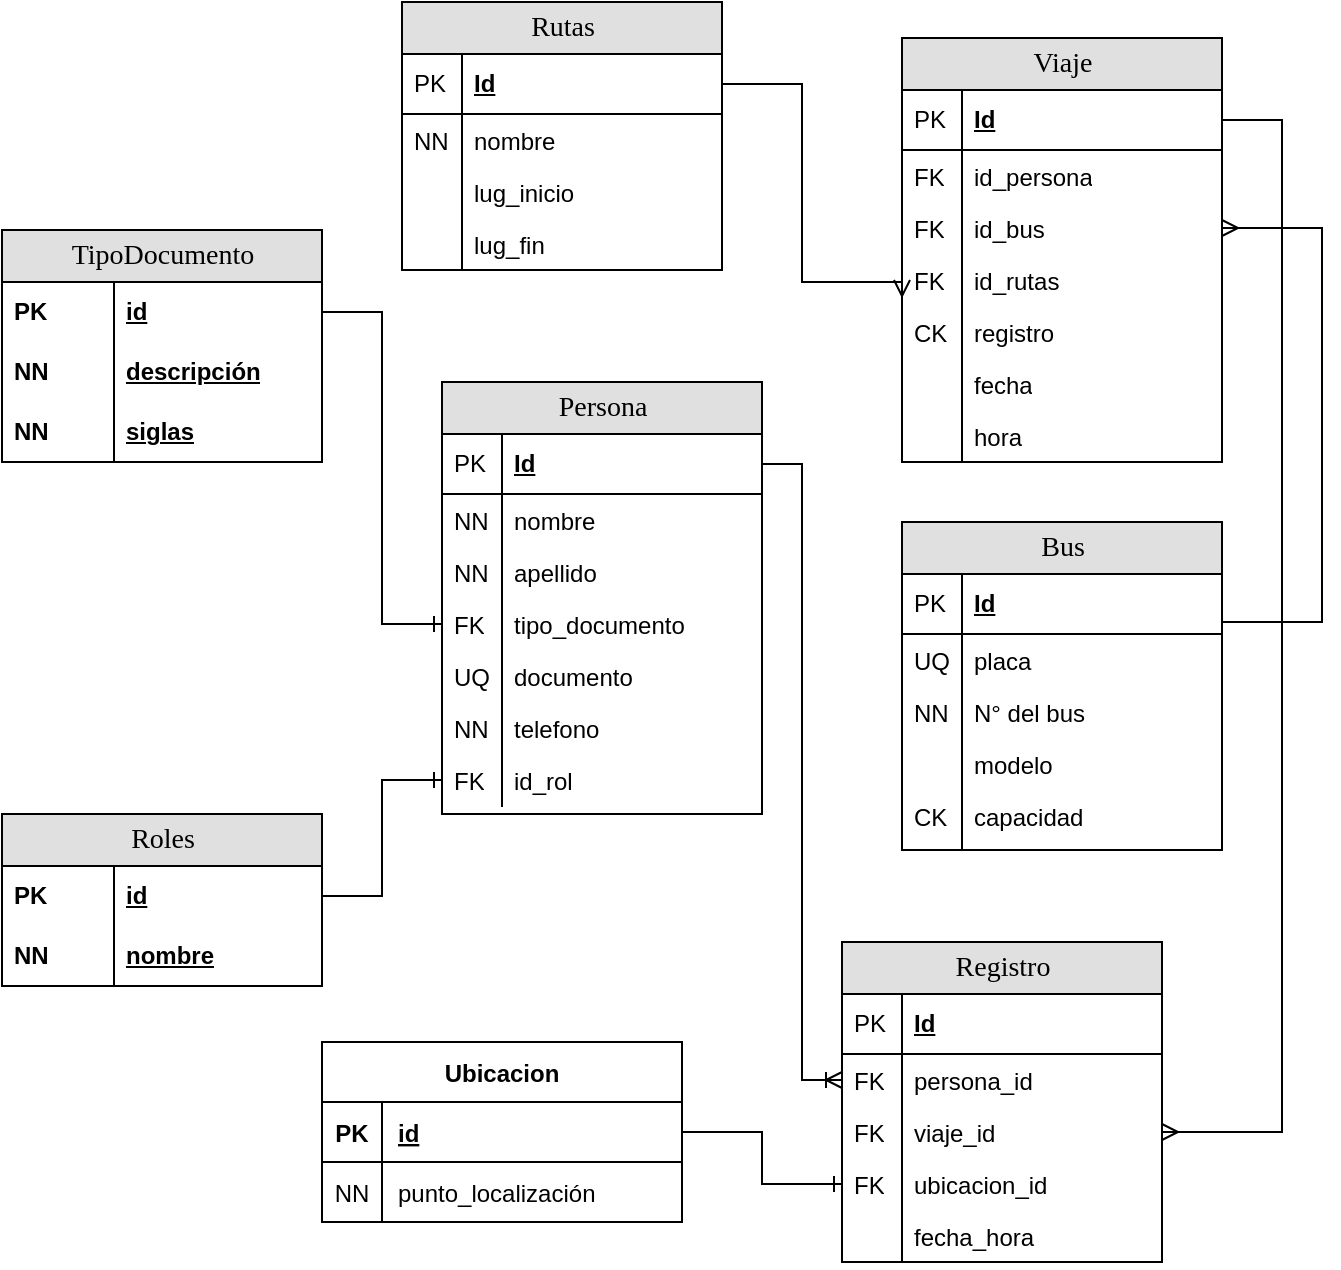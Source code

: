 <mxfile version="20.5.3" type="github">
  <diagram name="Page-1" id="e56a1550-8fbb-45ad-956c-1786394a9013">
    <mxGraphModel dx="1422" dy="1555" grid="1" gridSize="10" guides="1" tooltips="1" connect="1" arrows="1" fold="1" page="1" pageScale="1" pageWidth="1100" pageHeight="850" background="none" math="0" shadow="0">
      <root>
        <mxCell id="0" />
        <mxCell id="1" parent="0" />
        <mxCell id="2e49270ec7c68f3f-1" value="Roles" style="swimlane;html=1;fontStyle=0;childLayout=stackLayout;horizontal=1;startSize=26;fillColor=#e0e0e0;horizontalStack=0;resizeParent=1;resizeLast=0;collapsible=1;marginBottom=0;swimlaneFillColor=#ffffff;align=center;rounded=0;shadow=0;comic=0;labelBackgroundColor=none;strokeWidth=1;fontFamily=Verdana;fontSize=14" parent="1" vertex="1">
          <mxGeometry y="206" width="160" height="86" as="geometry" />
        </mxCell>
        <mxCell id="2e49270ec7c68f3f-2" value="id" style="shape=partialRectangle;top=0;left=0;right=0;bottom=0;html=1;align=left;verticalAlign=middle;fillColor=none;spacingLeft=60;spacingRight=4;whiteSpace=wrap;overflow=hidden;rotatable=0;points=[[0,0.5],[1,0.5]];portConstraint=eastwest;dropTarget=0;fontStyle=5;" parent="2e49270ec7c68f3f-1" vertex="1">
          <mxGeometry y="26" width="160" height="30" as="geometry" />
        </mxCell>
        <mxCell id="2e49270ec7c68f3f-3" value="PK" style="shape=partialRectangle;fontStyle=1;top=0;left=0;bottom=0;html=1;fillColor=none;align=left;verticalAlign=middle;spacingLeft=4;spacingRight=4;whiteSpace=wrap;overflow=hidden;rotatable=0;points=[];portConstraint=eastwest;part=1;" parent="2e49270ec7c68f3f-2" vertex="1" connectable="0">
          <mxGeometry width="56" height="30" as="geometry" />
        </mxCell>
        <mxCell id="2e49270ec7c68f3f-4" value="nombre" style="shape=partialRectangle;top=0;left=0;right=0;bottom=1;html=1;align=left;verticalAlign=middle;fillColor=none;spacingLeft=60;spacingRight=4;whiteSpace=wrap;overflow=hidden;rotatable=0;points=[[0,0.5],[1,0.5]];portConstraint=eastwest;dropTarget=0;fontStyle=5;" parent="2e49270ec7c68f3f-1" vertex="1">
          <mxGeometry y="56" width="160" height="30" as="geometry" />
        </mxCell>
        <mxCell id="2e49270ec7c68f3f-5" value="NN" style="shape=partialRectangle;fontStyle=1;top=0;left=0;bottom=0;html=1;fillColor=none;align=left;verticalAlign=middle;spacingLeft=4;spacingRight=4;whiteSpace=wrap;overflow=hidden;rotatable=0;points=[];portConstraint=eastwest;part=1;" parent="2e49270ec7c68f3f-4" vertex="1" connectable="0">
          <mxGeometry width="56" height="30" as="geometry" />
        </mxCell>
        <mxCell id="2e49270ec7c68f3f-8" value="Viaje" style="swimlane;html=1;fontStyle=0;childLayout=stackLayout;horizontal=1;startSize=26;fillColor=#e0e0e0;horizontalStack=0;resizeParent=1;resizeLast=0;collapsible=1;marginBottom=0;swimlaneFillColor=#ffffff;align=center;rounded=0;shadow=0;comic=0;labelBackgroundColor=none;strokeWidth=1;fontFamily=Verdana;fontSize=14;swimlaneLine=1;" parent="1" vertex="1">
          <mxGeometry x="450" y="-182" width="160" height="212" as="geometry" />
        </mxCell>
        <mxCell id="2e49270ec7c68f3f-9" value="Id" style="shape=partialRectangle;top=0;left=0;right=0;bottom=1;html=1;align=left;verticalAlign=middle;fillColor=none;spacingLeft=34;spacingRight=4;whiteSpace=wrap;overflow=hidden;rotatable=0;points=[[0,0.5],[1,0.5]];portConstraint=eastwest;dropTarget=0;fontStyle=5;" parent="2e49270ec7c68f3f-8" vertex="1">
          <mxGeometry y="26" width="160" height="30" as="geometry" />
        </mxCell>
        <mxCell id="2e49270ec7c68f3f-10" value="PK" style="shape=partialRectangle;top=0;left=0;bottom=0;html=1;fillColor=none;align=left;verticalAlign=middle;spacingLeft=4;spacingRight=4;whiteSpace=wrap;overflow=hidden;rotatable=0;points=[];portConstraint=eastwest;part=1;" parent="2e49270ec7c68f3f-9" vertex="1" connectable="0">
          <mxGeometry width="30" height="30" as="geometry" />
        </mxCell>
        <mxCell id="2e49270ec7c68f3f-11" value="id_persona" style="shape=partialRectangle;top=0;left=0;right=0;bottom=0;html=1;align=left;verticalAlign=top;fillColor=none;spacingLeft=34;spacingRight=4;whiteSpace=wrap;overflow=hidden;rotatable=0;points=[[0,0.5],[1,0.5]];portConstraint=eastwest;dropTarget=0;" parent="2e49270ec7c68f3f-8" vertex="1">
          <mxGeometry y="56" width="160" height="26" as="geometry" />
        </mxCell>
        <mxCell id="2e49270ec7c68f3f-12" value="FK" style="shape=partialRectangle;top=0;left=0;bottom=0;html=1;fillColor=none;align=left;verticalAlign=top;spacingLeft=4;spacingRight=4;whiteSpace=wrap;overflow=hidden;rotatable=0;points=[];portConstraint=eastwest;part=1;" parent="2e49270ec7c68f3f-11" vertex="1" connectable="0">
          <mxGeometry width="30" height="26" as="geometry" />
        </mxCell>
        <mxCell id="2e49270ec7c68f3f-13" value="id_bus" style="shape=partialRectangle;top=0;left=0;right=0;bottom=0;html=1;align=left;verticalAlign=top;fillColor=none;spacingLeft=34;spacingRight=4;whiteSpace=wrap;overflow=hidden;rotatable=0;points=[[0,0.5],[1,0.5]];portConstraint=eastwest;dropTarget=0;" parent="2e49270ec7c68f3f-8" vertex="1">
          <mxGeometry y="82" width="160" height="26" as="geometry" />
        </mxCell>
        <mxCell id="2e49270ec7c68f3f-14" value="FK" style="shape=partialRectangle;top=0;left=0;bottom=0;html=1;fillColor=none;align=left;verticalAlign=top;spacingLeft=4;spacingRight=4;whiteSpace=wrap;overflow=hidden;rotatable=0;points=[];portConstraint=eastwest;part=1;" parent="2e49270ec7c68f3f-13" vertex="1" connectable="0">
          <mxGeometry width="30" height="26" as="geometry" />
        </mxCell>
        <mxCell id="2e49270ec7c68f3f-15" value="id_rutas" style="shape=partialRectangle;top=0;left=0;right=0;bottom=0;html=1;align=left;verticalAlign=top;fillColor=none;spacingLeft=34;spacingRight=4;whiteSpace=wrap;overflow=hidden;rotatable=0;points=[[0,0.5],[1,0.5]];portConstraint=eastwest;dropTarget=0;" parent="2e49270ec7c68f3f-8" vertex="1">
          <mxGeometry y="108" width="160" height="26" as="geometry" />
        </mxCell>
        <mxCell id="2e49270ec7c68f3f-16" value="FK" style="shape=partialRectangle;top=0;left=0;bottom=0;html=1;fillColor=none;align=left;verticalAlign=top;spacingLeft=4;spacingRight=4;whiteSpace=wrap;overflow=hidden;rotatable=0;points=[];portConstraint=eastwest;part=1;" parent="2e49270ec7c68f3f-15" vertex="1" connectable="0">
          <mxGeometry width="30" height="26" as="geometry" />
        </mxCell>
        <mxCell id="A5Q36Xl45M62CWeeGY99-18" value="registro" style="shape=partialRectangle;top=0;left=0;right=0;bottom=0;html=1;align=left;verticalAlign=top;fillColor=none;spacingLeft=34;spacingRight=4;whiteSpace=wrap;overflow=hidden;rotatable=0;points=[[0,0.5],[1,0.5]];portConstraint=eastwest;dropTarget=0;" parent="2e49270ec7c68f3f-8" vertex="1">
          <mxGeometry y="134" width="160" height="26" as="geometry" />
        </mxCell>
        <mxCell id="A5Q36Xl45M62CWeeGY99-19" value="CK" style="shape=partialRectangle;top=0;left=0;bottom=0;html=1;fillColor=none;align=left;verticalAlign=top;spacingLeft=4;spacingRight=4;whiteSpace=wrap;overflow=hidden;rotatable=0;points=[];portConstraint=eastwest;part=1;" parent="A5Q36Xl45M62CWeeGY99-18" vertex="1" connectable="0">
          <mxGeometry width="30" height="26" as="geometry" />
        </mxCell>
        <mxCell id="BcYfV_nLDdi7AigZJPTZ-18" value="fecha&lt;span style=&quot;color: rgba(0, 0, 0, 0); font-family: monospace; font-size: 0px;&quot;&gt;%3CmxGraphModel%3E%3Croot%3E%3CmxCell%20id%3D%220%22%2F%3E%3CmxCell%20id%3D%221%22%20parent%3D%220%22%2F%3E%3CmxCell%20id%3D%222%22%20value%3D%22id_rutas%22%20style%3D%22shape%3DpartialRectangle%3Btop%3D0%3Bleft%3D0%3Bright%3D0%3Bbottom%3D0%3Bhtml%3D1%3Balign%3Dleft%3BverticalAlign%3Dtop%3BfillColor%3Dnone%3BspacingLeft%3D34%3BspacingRight%3D4%3BwhiteSpace%3Dwrap%3Boverflow%3Dhidden%3Brotatable%3D0%3Bpoints%3D%5B%5B0%2C0.5%5D%2C%5B1%2C0.5%5D%5D%3BportConstraint%3Deastwest%3BdropTarget%3D0%3B%22%20vertex%3D%221%22%20parent%3D%221%22%3E%3CmxGeometry%20x%3D%22500%22%20y%3D%22220%22%20width%3D%22160%22%20height%3D%2226%22%20as%3D%22geometry%22%2F%3E%3C%2FmxCell%3E%3CmxCell%20id%3D%223%22%20value%3D%22FK%22%20style%3D%22shape%3DpartialRectangle%3Btop%3D0%3Bleft%3D0%3Bbottom%3D0%3Bhtml%3D1%3BfillColor%3Dnone%3Balign%3Dleft%3BverticalAlign%3Dtop%3BspacingLeft%3D4%3BspacingRight%3D4%3BwhiteSpace%3Dwrap%3Boverflow%3Dhidden%3Brotatable%3D0%3Bpoints%3D%5B%5D%3BportConstraint%3Deastwest%3Bpart%3D1%3B%22%20vertex%3D%221%22%20connectable%3D%220%22%20parent%3D%222%22%3E%3CmxGeometry%20width%3D%2230%22%20height%3D%2226%22%20as%3D%22geometry%22%2F%3E%3C%2FmxCell%3E%3C%2Froot%3E%3C%2FmxGraphModel%3E&lt;/span&gt;&lt;span style=&quot;color: rgba(0, 0, 0, 0); font-family: monospace; font-size: 0px;&quot;&gt;%3CmxGraphModel%3E%3Croot%3E%3CmxCell%20id%3D%220%22%2F%3E%3CmxCell%20id%3D%221%22%20parent%3D%220%22%2F%3E%3CmxCell%20id%3D%222%22%20value%3D%22id_rutas%22%20style%3D%22shape%3DpartialRectangle%3Btop%3D0%3Bleft%3D0%3Bright%3D0%3Bbottom%3D0%3Bhtml%3D1%3Balign%3Dleft%3BverticalAlign%3Dtop%3BfillColor%3Dnone%3BspacingLeft%3D34%3BspacingRight%3D4%3BwhiteSpace%3Dwrap%3Boverflow%3Dhidden%3Brotatable%3D0%3Bpoints%3D%5B%5B0%2C0.5%5D%2C%5B1%2C0.5%5D%5D%3BportConstraint%3Deastwest%3BdropTarget%3D0%3B%22%20vertex%3D%221%22%20parent%3D%221%22%3E%3CmxGeometry%20x%3D%22500%22%20y%3D%22220%22%20width%3D%22160%22%20height%3D%2226%22%20as%3D%22geometry%22%2F%3E%3C%2FmxCell%3E%3CmxCell%20id%3D%223%22%20value%3D%22FK%22%20style%3D%22shape%3DpartialRectangle%3Btop%3D0%3Bleft%3D0%3Bbottom%3D0%3Bhtml%3D1%3BfillColor%3Dnone%3Balign%3Dleft%3BverticalAlign%3Dtop%3BspacingLeft%3D4%3BspacingRight%3D4%3BwhiteSpace%3Dwrap%3Boverflow%3Dhidden%3Brotatable%3D0%3Bpoints%3D%5B%5D%3BportConstraint%3Deastwest%3Bpart%3D1%3B%22%20vertex%3D%221%22%20connectable%3D%220%22%20parent%3D%222%22%3E%3CmxGeometry%20width%3D%2230%22%20height%3D%2226%22%20as%3D%22geometry%22%2F%3E%3C%2FmxCell%3E%3C%2Froot%3E%3C%2FmxGraphModel%3E&lt;/span&gt;&lt;span style=&quot;color: rgba(0, 0, 0, 0); font-family: monospace; font-size: 0px;&quot;&gt;%3CmxGraphModel%3E%3Croot%3E%3CmxCell%20id%3D%220%22%2F%3E%3CmxCell%20id%3D%221%22%20parent%3D%220%22%2F%3E%3CmxCell%20id%3D%222%22%20value%3D%22id_rutas%22%20style%3D%22shape%3DpartialRectangle%3Btop%3D0%3Bleft%3D0%3Bright%3D0%3Bbottom%3D0%3Bhtml%3D1%3Balign%3Dleft%3BverticalAlign%3Dtop%3BfillColor%3Dnone%3BspacingLeft%3D34%3BspacingRight%3D4%3BwhiteSpace%3Dwrap%3Boverflow%3Dhidden%3Brotatable%3D0%3Bpoints%3D%5B%5B0%2C0.5%5D%2C%5B1%2C0.5%5D%5D%3BportConstraint%3Deastwest%3BdropTarget%3D0%3B%22%20vertex%3D%221%22%20parent%3D%221%22%3E%3CmxGeometry%20x%3D%22500%22%20y%3D%22220%22%20width%3D%22160%22%20height%3D%2226%22%20as%3D%22geometry%22%2F%3E%3C%2FmxCell%3E%3CmxCell%20id%3D%223%22%20value%3D%22FK%22%20style%3D%22shape%3DpartialRectangle%3Btop%3D0%3Bleft%3D0%3Bbottom%3D0%3Bhtml%3D1%3BfillColor%3Dnone%3Balign%3Dleft%3BverticalAlign%3Dtop%3BspacingLeft%3D4%3BspacingRight%3D4%3BwhiteSpace%3Dwrap%3Boverflow%3Dhidden%3Brotatable%3D0%3Bpoints%3D%5B%5D%3BportConstraint%3Deastwest%3Bpart%3D1%3B%22%20vertex%3D%221%22%20connectable%3D%220%22%20parent%3D%222%22%3E%3CmxGeometry%20width%3D%2230%22%20height%3D%2226%22%20as%3D%22geometry%22%2F%3E%3C%2FmxCell%3E%3C%2Froot%3E%3C%2FmxGraphModel%3E&lt;/span&gt;" style="shape=partialRectangle;top=0;left=0;right=0;bottom=0;html=1;align=left;verticalAlign=top;fillColor=none;spacingLeft=34;spacingRight=4;whiteSpace=wrap;overflow=hidden;rotatable=0;points=[[0,0.5],[1,0.5]];portConstraint=eastwest;dropTarget=0;" parent="2e49270ec7c68f3f-8" vertex="1">
          <mxGeometry y="160" width="160" height="26" as="geometry" />
        </mxCell>
        <mxCell id="BcYfV_nLDdi7AigZJPTZ-19" value="" style="shape=partialRectangle;top=0;left=0;bottom=0;html=1;fillColor=none;align=left;verticalAlign=top;spacingLeft=4;spacingRight=4;whiteSpace=wrap;overflow=hidden;rotatable=0;points=[];portConstraint=eastwest;part=1;" parent="BcYfV_nLDdi7AigZJPTZ-18" vertex="1" connectable="0">
          <mxGeometry width="30" height="26" as="geometry" />
        </mxCell>
        <mxCell id="BcYfV_nLDdi7AigZJPTZ-20" value="hora" style="shape=partialRectangle;top=0;left=0;right=0;bottom=0;html=1;align=left;verticalAlign=top;fillColor=none;spacingLeft=34;spacingRight=4;whiteSpace=wrap;overflow=hidden;rotatable=0;points=[[0,0.5],[1,0.5]];portConstraint=eastwest;dropTarget=0;" parent="2e49270ec7c68f3f-8" vertex="1">
          <mxGeometry y="186" width="160" height="26" as="geometry" />
        </mxCell>
        <mxCell id="BcYfV_nLDdi7AigZJPTZ-21" value="" style="shape=partialRectangle;top=0;left=0;bottom=0;html=1;fillColor=none;align=left;verticalAlign=top;spacingLeft=4;spacingRight=4;whiteSpace=wrap;overflow=hidden;rotatable=0;points=[];portConstraint=eastwest;part=1;" parent="BcYfV_nLDdi7AigZJPTZ-20" vertex="1" connectable="0">
          <mxGeometry width="30" height="26" as="geometry" />
        </mxCell>
        <mxCell id="BcYfV_nLDdi7AigZJPTZ-1" value="Persona" style="swimlane;html=1;fontStyle=0;childLayout=stackLayout;horizontal=1;startSize=26;fillColor=#e0e0e0;horizontalStack=0;resizeParent=1;resizeLast=0;collapsible=1;marginBottom=0;swimlaneFillColor=#ffffff;align=center;rounded=0;shadow=0;comic=0;labelBackgroundColor=none;strokeWidth=1;fontFamily=Verdana;fontSize=14" parent="1" vertex="1">
          <mxGeometry x="220" y="-10" width="160" height="216" as="geometry" />
        </mxCell>
        <mxCell id="BcYfV_nLDdi7AigZJPTZ-2" value="Id" style="shape=partialRectangle;top=0;left=0;right=0;bottom=1;html=1;align=left;verticalAlign=middle;fillColor=none;spacingLeft=34;spacingRight=4;whiteSpace=wrap;overflow=hidden;rotatable=0;points=[[0,0.5],[1,0.5]];portConstraint=eastwest;dropTarget=0;fontStyle=5;" parent="BcYfV_nLDdi7AigZJPTZ-1" vertex="1">
          <mxGeometry y="26" width="160" height="30" as="geometry" />
        </mxCell>
        <mxCell id="BcYfV_nLDdi7AigZJPTZ-3" value="PK" style="shape=partialRectangle;top=0;left=0;bottom=0;html=1;fillColor=none;align=left;verticalAlign=middle;spacingLeft=4;spacingRight=4;whiteSpace=wrap;overflow=hidden;rotatable=0;points=[];portConstraint=eastwest;part=1;" parent="BcYfV_nLDdi7AigZJPTZ-2" vertex="1" connectable="0">
          <mxGeometry width="30" height="30" as="geometry" />
        </mxCell>
        <mxCell id="BcYfV_nLDdi7AigZJPTZ-4" value="nombre" style="shape=partialRectangle;top=0;left=0;right=0;bottom=0;html=1;align=left;verticalAlign=top;fillColor=none;spacingLeft=34;spacingRight=4;whiteSpace=wrap;overflow=hidden;rotatable=0;points=[[0,0.5],[1,0.5]];portConstraint=eastwest;dropTarget=0;" parent="BcYfV_nLDdi7AigZJPTZ-1" vertex="1">
          <mxGeometry y="56" width="160" height="26" as="geometry" />
        </mxCell>
        <mxCell id="BcYfV_nLDdi7AigZJPTZ-5" value="NN" style="shape=partialRectangle;top=0;left=0;bottom=0;html=1;fillColor=none;align=left;verticalAlign=top;spacingLeft=4;spacingRight=4;whiteSpace=wrap;overflow=hidden;rotatable=0;points=[];portConstraint=eastwest;part=1;" parent="BcYfV_nLDdi7AigZJPTZ-4" vertex="1" connectable="0">
          <mxGeometry width="30" height="26" as="geometry" />
        </mxCell>
        <mxCell id="BcYfV_nLDdi7AigZJPTZ-6" value="apellido" style="shape=partialRectangle;top=0;left=0;right=0;bottom=0;html=1;align=left;verticalAlign=top;fillColor=none;spacingLeft=34;spacingRight=4;whiteSpace=wrap;overflow=hidden;rotatable=0;points=[[0,0.5],[1,0.5]];portConstraint=eastwest;dropTarget=0;" parent="BcYfV_nLDdi7AigZJPTZ-1" vertex="1">
          <mxGeometry y="82" width="160" height="26" as="geometry" />
        </mxCell>
        <mxCell id="BcYfV_nLDdi7AigZJPTZ-7" value="NN" style="shape=partialRectangle;top=0;left=0;bottom=0;html=1;fillColor=none;align=left;verticalAlign=top;spacingLeft=4;spacingRight=4;whiteSpace=wrap;overflow=hidden;rotatable=0;points=[];portConstraint=eastwest;part=1;" parent="BcYfV_nLDdi7AigZJPTZ-6" vertex="1" connectable="0">
          <mxGeometry width="30" height="26" as="geometry" />
        </mxCell>
        <mxCell id="BcYfV_nLDdi7AigZJPTZ-8" value="&lt;span style=&quot;&quot;&gt;tipo_documento&lt;/span&gt;" style="shape=partialRectangle;top=0;left=0;right=0;bottom=0;html=1;align=left;verticalAlign=top;fillColor=none;spacingLeft=34;spacingRight=4;whiteSpace=wrap;overflow=hidden;rotatable=0;points=[[0,0.5],[1,0.5]];portConstraint=eastwest;dropTarget=0;" parent="BcYfV_nLDdi7AigZJPTZ-1" vertex="1">
          <mxGeometry y="108" width="160" height="26" as="geometry" />
        </mxCell>
        <mxCell id="BcYfV_nLDdi7AigZJPTZ-9" value="FK" style="shape=partialRectangle;top=0;left=0;bottom=0;html=1;fillColor=none;align=left;verticalAlign=top;spacingLeft=4;spacingRight=4;whiteSpace=wrap;overflow=hidden;rotatable=0;points=[];portConstraint=eastwest;part=1;" parent="BcYfV_nLDdi7AigZJPTZ-8" vertex="1" connectable="0">
          <mxGeometry width="30" height="26" as="geometry" />
        </mxCell>
        <mxCell id="8k3CjTWVGa6V00-YYSBL-44" value="&lt;span style=&quot;&quot;&gt;documento&lt;/span&gt;" style="shape=partialRectangle;top=0;left=0;right=0;bottom=0;html=1;align=left;verticalAlign=top;fillColor=none;spacingLeft=34;spacingRight=4;whiteSpace=wrap;overflow=hidden;rotatable=0;points=[[0,0.5],[1,0.5]];portConstraint=eastwest;dropTarget=0;" parent="BcYfV_nLDdi7AigZJPTZ-1" vertex="1">
          <mxGeometry y="134" width="160" height="26" as="geometry" />
        </mxCell>
        <mxCell id="8k3CjTWVGa6V00-YYSBL-45" value="UQ" style="shape=partialRectangle;top=0;left=0;bottom=0;html=1;fillColor=none;align=left;verticalAlign=top;spacingLeft=4;spacingRight=4;whiteSpace=wrap;overflow=hidden;rotatable=0;points=[];portConstraint=eastwest;part=1;" parent="8k3CjTWVGa6V00-YYSBL-44" vertex="1" connectable="0">
          <mxGeometry width="30" height="26" as="geometry" />
        </mxCell>
        <mxCell id="BcYfV_nLDdi7AigZJPTZ-14" value="telefono" style="shape=partialRectangle;top=0;left=0;right=0;bottom=0;html=1;align=left;verticalAlign=top;fillColor=none;spacingLeft=34;spacingRight=4;whiteSpace=wrap;overflow=hidden;rotatable=0;points=[[0,0.5],[1,0.5]];portConstraint=eastwest;dropTarget=0;" parent="BcYfV_nLDdi7AigZJPTZ-1" vertex="1">
          <mxGeometry y="160" width="160" height="26" as="geometry" />
        </mxCell>
        <mxCell id="BcYfV_nLDdi7AigZJPTZ-15" value="NN" style="shape=partialRectangle;top=0;left=0;bottom=0;html=1;fillColor=none;align=left;verticalAlign=top;spacingLeft=4;spacingRight=4;whiteSpace=wrap;overflow=hidden;rotatable=0;points=[];portConstraint=eastwest;part=1;" parent="BcYfV_nLDdi7AigZJPTZ-14" vertex="1" connectable="0">
          <mxGeometry width="30" height="26" as="geometry" />
        </mxCell>
        <mxCell id="BcYfV_nLDdi7AigZJPTZ-12" value="id_rol" style="shape=partialRectangle;top=0;left=0;right=0;bottom=0;html=1;align=left;verticalAlign=top;fillColor=none;spacingLeft=34;spacingRight=4;whiteSpace=wrap;overflow=hidden;rotatable=0;points=[[0,0.5],[1,0.5]];portConstraint=eastwest;dropTarget=0;" parent="BcYfV_nLDdi7AigZJPTZ-1" vertex="1">
          <mxGeometry y="186" width="160" height="26" as="geometry" />
        </mxCell>
        <mxCell id="BcYfV_nLDdi7AigZJPTZ-13" value="FK" style="shape=partialRectangle;top=0;left=0;bottom=0;html=1;fillColor=none;align=left;verticalAlign=top;spacingLeft=4;spacingRight=4;whiteSpace=wrap;overflow=hidden;rotatable=0;points=[];portConstraint=eastwest;part=1;" parent="BcYfV_nLDdi7AigZJPTZ-12" vertex="1" connectable="0">
          <mxGeometry width="30" height="26" as="geometry" />
        </mxCell>
        <mxCell id="BcYfV_nLDdi7AigZJPTZ-16" style="edgeStyle=orthogonalEdgeStyle;rounded=0;orthogonalLoop=1;jettySize=auto;html=1;exitX=1;exitY=0.5;exitDx=0;exitDy=0;entryX=0;entryY=0.5;entryDx=0;entryDy=0;endArrow=ERone;endFill=0;" parent="1" source="2e49270ec7c68f3f-2" target="BcYfV_nLDdi7AigZJPTZ-12" edge="1">
          <mxGeometry relative="1" as="geometry" />
        </mxCell>
        <mxCell id="BcYfV_nLDdi7AigZJPTZ-22" value="Rutas" style="swimlane;html=1;fontStyle=0;childLayout=stackLayout;horizontal=1;startSize=26;fillColor=#e0e0e0;horizontalStack=0;resizeParent=1;resizeLast=0;collapsible=1;marginBottom=0;swimlaneFillColor=#ffffff;align=center;rounded=0;shadow=0;comic=0;labelBackgroundColor=none;strokeWidth=1;fontFamily=Verdana;fontSize=14;swimlaneLine=1;" parent="1" vertex="1">
          <mxGeometry x="200" y="-200" width="160" height="134" as="geometry" />
        </mxCell>
        <mxCell id="BcYfV_nLDdi7AigZJPTZ-23" value="Id" style="shape=partialRectangle;top=0;left=0;right=0;bottom=1;html=1;align=left;verticalAlign=middle;fillColor=none;spacingLeft=34;spacingRight=4;whiteSpace=wrap;overflow=hidden;rotatable=0;points=[[0,0.5],[1,0.5]];portConstraint=eastwest;dropTarget=0;fontStyle=5;" parent="BcYfV_nLDdi7AigZJPTZ-22" vertex="1">
          <mxGeometry y="26" width="160" height="30" as="geometry" />
        </mxCell>
        <mxCell id="BcYfV_nLDdi7AigZJPTZ-24" value="PK" style="shape=partialRectangle;top=0;left=0;bottom=0;html=1;fillColor=none;align=left;verticalAlign=middle;spacingLeft=4;spacingRight=4;whiteSpace=wrap;overflow=hidden;rotatable=0;points=[];portConstraint=eastwest;part=1;" parent="BcYfV_nLDdi7AigZJPTZ-23" vertex="1" connectable="0">
          <mxGeometry width="30" height="30" as="geometry" />
        </mxCell>
        <mxCell id="BcYfV_nLDdi7AigZJPTZ-25" value="nombre" style="shape=partialRectangle;top=0;left=0;right=0;bottom=0;html=1;align=left;verticalAlign=top;fillColor=none;spacingLeft=34;spacingRight=4;whiteSpace=wrap;overflow=hidden;rotatable=0;points=[[0,0.5],[1,0.5]];portConstraint=eastwest;dropTarget=0;" parent="BcYfV_nLDdi7AigZJPTZ-22" vertex="1">
          <mxGeometry y="56" width="160" height="26" as="geometry" />
        </mxCell>
        <mxCell id="BcYfV_nLDdi7AigZJPTZ-26" value="NN" style="shape=partialRectangle;top=0;left=0;bottom=0;html=1;fillColor=none;align=left;verticalAlign=top;spacingLeft=4;spacingRight=4;whiteSpace=wrap;overflow=hidden;rotatable=0;points=[];portConstraint=eastwest;part=1;" parent="BcYfV_nLDdi7AigZJPTZ-25" vertex="1" connectable="0">
          <mxGeometry width="30" height="26" as="geometry" />
        </mxCell>
        <mxCell id="BcYfV_nLDdi7AigZJPTZ-27" value="lug_inicio" style="shape=partialRectangle;top=0;left=0;right=0;bottom=0;html=1;align=left;verticalAlign=top;fillColor=none;spacingLeft=34;spacingRight=4;whiteSpace=wrap;overflow=hidden;rotatable=0;points=[[0,0.5],[1,0.5]];portConstraint=eastwest;dropTarget=0;" parent="BcYfV_nLDdi7AigZJPTZ-22" vertex="1">
          <mxGeometry y="82" width="160" height="26" as="geometry" />
        </mxCell>
        <mxCell id="BcYfV_nLDdi7AigZJPTZ-28" value="" style="shape=partialRectangle;top=0;left=0;bottom=0;html=1;fillColor=none;align=left;verticalAlign=top;spacingLeft=4;spacingRight=4;whiteSpace=wrap;overflow=hidden;rotatable=0;points=[];portConstraint=eastwest;part=1;" parent="BcYfV_nLDdi7AigZJPTZ-27" vertex="1" connectable="0">
          <mxGeometry width="30" height="26" as="geometry" />
        </mxCell>
        <mxCell id="BcYfV_nLDdi7AigZJPTZ-29" value="lug_fin" style="shape=partialRectangle;top=0;left=0;right=0;bottom=0;html=1;align=left;verticalAlign=top;fillColor=none;spacingLeft=34;spacingRight=4;whiteSpace=wrap;overflow=hidden;rotatable=0;points=[[0,0.5],[1,0.5]];portConstraint=eastwest;dropTarget=0;" parent="BcYfV_nLDdi7AigZJPTZ-22" vertex="1">
          <mxGeometry y="108" width="160" height="26" as="geometry" />
        </mxCell>
        <mxCell id="BcYfV_nLDdi7AigZJPTZ-30" value="" style="shape=partialRectangle;top=0;left=0;bottom=0;html=1;fillColor=none;align=left;verticalAlign=top;spacingLeft=4;spacingRight=4;whiteSpace=wrap;overflow=hidden;rotatable=0;points=[];portConstraint=eastwest;part=1;" parent="BcYfV_nLDdi7AigZJPTZ-29" vertex="1" connectable="0">
          <mxGeometry width="30" height="26" as="geometry" />
        </mxCell>
        <mxCell id="BcYfV_nLDdi7AigZJPTZ-31" style="edgeStyle=orthogonalEdgeStyle;rounded=0;orthogonalLoop=1;jettySize=auto;html=1;endArrow=ERmany;endFill=0;exitX=1;exitY=0.5;exitDx=0;exitDy=0;entryX=0;entryY=0.5;entryDx=0;entryDy=0;" parent="1" source="BcYfV_nLDdi7AigZJPTZ-23" target="2e49270ec7c68f3f-15" edge="1">
          <mxGeometry relative="1" as="geometry">
            <Array as="points">
              <mxPoint x="400" y="-159" />
              <mxPoint x="400" y="-60" />
            </Array>
            <mxPoint x="450" y="-40" as="targetPoint" />
          </mxGeometry>
        </mxCell>
        <mxCell id="BcYfV_nLDdi7AigZJPTZ-47" style="edgeStyle=orthogonalEdgeStyle;rounded=0;orthogonalLoop=1;jettySize=auto;html=1;endArrow=ERmany;endFill=0;entryX=1;entryY=0.5;entryDx=0;entryDy=0;" parent="1" source="BcYfV_nLDdi7AigZJPTZ-34" target="2e49270ec7c68f3f-13" edge="1">
          <mxGeometry relative="1" as="geometry">
            <Array as="points">
              <mxPoint x="660" y="110" />
              <mxPoint x="660" y="-87" />
            </Array>
            <mxPoint x="780" y="-80" as="targetPoint" />
          </mxGeometry>
        </mxCell>
        <mxCell id="BcYfV_nLDdi7AigZJPTZ-34" value="Bus" style="swimlane;html=1;fontStyle=0;childLayout=stackLayout;horizontal=1;startSize=26;fillColor=#e0e0e0;horizontalStack=0;resizeParent=1;resizeLast=0;collapsible=1;marginBottom=0;swimlaneFillColor=#ffffff;align=center;rounded=0;shadow=0;comic=0;labelBackgroundColor=none;strokeWidth=1;fontFamily=Verdana;fontSize=14" parent="1" vertex="1">
          <mxGeometry x="450" y="60" width="160" height="164" as="geometry" />
        </mxCell>
        <mxCell id="BcYfV_nLDdi7AigZJPTZ-35" value="Id" style="shape=partialRectangle;top=0;left=0;right=0;bottom=1;html=1;align=left;verticalAlign=middle;fillColor=none;spacingLeft=34;spacingRight=4;whiteSpace=wrap;overflow=hidden;rotatable=0;points=[[0,0.5],[1,0.5]];portConstraint=eastwest;dropTarget=0;fontStyle=5;" parent="BcYfV_nLDdi7AigZJPTZ-34" vertex="1">
          <mxGeometry y="26" width="160" height="30" as="geometry" />
        </mxCell>
        <mxCell id="BcYfV_nLDdi7AigZJPTZ-36" value="PK" style="shape=partialRectangle;top=0;left=0;bottom=0;html=1;fillColor=none;align=left;verticalAlign=middle;spacingLeft=4;spacingRight=4;whiteSpace=wrap;overflow=hidden;rotatable=0;points=[];portConstraint=eastwest;part=1;" parent="BcYfV_nLDdi7AigZJPTZ-35" vertex="1" connectable="0">
          <mxGeometry width="30" height="30" as="geometry" />
        </mxCell>
        <mxCell id="BcYfV_nLDdi7AigZJPTZ-37" value="placa" style="shape=partialRectangle;top=0;left=0;right=0;bottom=0;html=1;align=left;verticalAlign=top;fillColor=none;spacingLeft=34;spacingRight=4;whiteSpace=wrap;overflow=hidden;rotatable=0;points=[[0,0.5],[1,0.5]];portConstraint=eastwest;dropTarget=0;" parent="BcYfV_nLDdi7AigZJPTZ-34" vertex="1">
          <mxGeometry y="56" width="160" height="26" as="geometry" />
        </mxCell>
        <mxCell id="BcYfV_nLDdi7AigZJPTZ-38" value="UQ" style="shape=partialRectangle;top=0;left=0;bottom=0;html=1;fillColor=none;align=left;verticalAlign=top;spacingLeft=4;spacingRight=4;whiteSpace=wrap;overflow=hidden;rotatable=0;points=[];portConstraint=eastwest;part=1;" parent="BcYfV_nLDdi7AigZJPTZ-37" vertex="1" connectable="0">
          <mxGeometry width="30" height="26" as="geometry" />
        </mxCell>
        <mxCell id="BcYfV_nLDdi7AigZJPTZ-45" value="N° del bus" style="shape=partialRectangle;top=0;left=0;right=0;bottom=0;html=1;align=left;verticalAlign=top;fillColor=none;spacingLeft=34;spacingRight=4;whiteSpace=wrap;overflow=hidden;rotatable=0;points=[[0,0.5],[1,0.5]];portConstraint=eastwest;dropTarget=0;" parent="BcYfV_nLDdi7AigZJPTZ-34" vertex="1">
          <mxGeometry y="82" width="160" height="26" as="geometry" />
        </mxCell>
        <mxCell id="BcYfV_nLDdi7AigZJPTZ-46" value="NN" style="shape=partialRectangle;top=0;left=0;bottom=0;html=1;fillColor=none;align=left;verticalAlign=top;spacingLeft=4;spacingRight=4;whiteSpace=wrap;overflow=hidden;rotatable=0;points=[];portConstraint=eastwest;part=1;" parent="BcYfV_nLDdi7AigZJPTZ-45" vertex="1" connectable="0">
          <mxGeometry width="30" height="26" as="geometry" />
        </mxCell>
        <mxCell id="BcYfV_nLDdi7AigZJPTZ-39" value="modelo" style="shape=partialRectangle;top=0;left=0;right=0;bottom=0;html=1;align=left;verticalAlign=top;fillColor=none;spacingLeft=34;spacingRight=4;whiteSpace=wrap;overflow=hidden;rotatable=0;points=[[0,0.5],[1,0.5]];portConstraint=eastwest;dropTarget=0;" parent="BcYfV_nLDdi7AigZJPTZ-34" vertex="1">
          <mxGeometry y="108" width="160" height="26" as="geometry" />
        </mxCell>
        <mxCell id="BcYfV_nLDdi7AigZJPTZ-40" value="" style="shape=partialRectangle;top=0;left=0;bottom=0;html=1;fillColor=none;align=left;verticalAlign=top;spacingLeft=4;spacingRight=4;whiteSpace=wrap;overflow=hidden;rotatable=0;points=[];portConstraint=eastwest;part=1;" parent="BcYfV_nLDdi7AigZJPTZ-39" vertex="1" connectable="0">
          <mxGeometry width="30" height="26" as="geometry" />
        </mxCell>
        <mxCell id="BcYfV_nLDdi7AigZJPTZ-41" value="capacidad" style="shape=partialRectangle;top=0;left=0;right=0;bottom=0;html=1;align=left;verticalAlign=top;fillColor=none;spacingLeft=34;spacingRight=4;whiteSpace=wrap;overflow=hidden;rotatable=0;points=[[0,0.5],[1,0.5]];portConstraint=eastwest;dropTarget=0;" parent="BcYfV_nLDdi7AigZJPTZ-34" vertex="1">
          <mxGeometry y="134" width="160" height="30" as="geometry" />
        </mxCell>
        <mxCell id="BcYfV_nLDdi7AigZJPTZ-42" value="CK" style="shape=partialRectangle;top=0;left=0;bottom=0;html=1;fillColor=none;align=left;verticalAlign=top;spacingLeft=4;spacingRight=4;whiteSpace=wrap;overflow=hidden;rotatable=0;points=[];portConstraint=eastwest;part=1;" parent="BcYfV_nLDdi7AigZJPTZ-41" vertex="1" connectable="0">
          <mxGeometry width="30" height="30" as="geometry" />
        </mxCell>
        <mxCell id="A5Q36Xl45M62CWeeGY99-6" value="TipoDocumento" style="swimlane;html=1;fontStyle=0;childLayout=stackLayout;horizontal=1;startSize=26;fillColor=#e0e0e0;horizontalStack=0;resizeParent=1;resizeLast=0;collapsible=1;marginBottom=0;swimlaneFillColor=#ffffff;align=center;rounded=0;shadow=0;comic=0;labelBackgroundColor=none;strokeWidth=1;fontFamily=Verdana;fontSize=14" parent="1" vertex="1">
          <mxGeometry y="-86" width="160" height="116" as="geometry" />
        </mxCell>
        <mxCell id="A5Q36Xl45M62CWeeGY99-7" value="id" style="shape=partialRectangle;top=0;left=0;right=0;bottom=0;html=1;align=left;verticalAlign=middle;fillColor=none;spacingLeft=60;spacingRight=4;whiteSpace=wrap;overflow=hidden;rotatable=0;points=[[0,0.5],[1,0.5]];portConstraint=eastwest;dropTarget=0;fontStyle=5;" parent="A5Q36Xl45M62CWeeGY99-6" vertex="1">
          <mxGeometry y="26" width="160" height="30" as="geometry" />
        </mxCell>
        <mxCell id="A5Q36Xl45M62CWeeGY99-8" value="PK" style="shape=partialRectangle;fontStyle=1;top=0;left=0;bottom=0;html=1;fillColor=none;align=left;verticalAlign=middle;spacingLeft=4;spacingRight=4;whiteSpace=wrap;overflow=hidden;rotatable=0;points=[];portConstraint=eastwest;part=1;" parent="A5Q36Xl45M62CWeeGY99-7" vertex="1" connectable="0">
          <mxGeometry width="56" height="30" as="geometry" />
        </mxCell>
        <mxCell id="A5Q36Xl45M62CWeeGY99-16" value="descripción" style="shape=partialRectangle;top=0;left=0;right=0;bottom=0;html=1;align=left;verticalAlign=middle;fillColor=none;spacingLeft=60;spacingRight=4;whiteSpace=wrap;overflow=hidden;rotatable=0;points=[[0,0.5],[1,0.5]];portConstraint=eastwest;dropTarget=0;fontStyle=5;" parent="A5Q36Xl45M62CWeeGY99-6" vertex="1">
          <mxGeometry y="56" width="160" height="30" as="geometry" />
        </mxCell>
        <mxCell id="A5Q36Xl45M62CWeeGY99-17" value="NN" style="shape=partialRectangle;fontStyle=1;top=0;left=0;bottom=0;html=1;fillColor=none;align=left;verticalAlign=middle;spacingLeft=4;spacingRight=4;whiteSpace=wrap;overflow=hidden;rotatable=0;points=[];portConstraint=eastwest;part=1;" parent="A5Q36Xl45M62CWeeGY99-16" vertex="1" connectable="0">
          <mxGeometry width="56" height="30" as="geometry" />
        </mxCell>
        <mxCell id="A5Q36Xl45M62CWeeGY99-9" value="siglas" style="shape=partialRectangle;top=0;left=0;right=0;bottom=1;html=1;align=left;verticalAlign=middle;fillColor=none;spacingLeft=60;spacingRight=4;whiteSpace=wrap;overflow=hidden;rotatable=0;points=[[0,0.5],[1,0.5]];portConstraint=eastwest;dropTarget=0;fontStyle=5;" parent="A5Q36Xl45M62CWeeGY99-6" vertex="1">
          <mxGeometry y="86" width="160" height="30" as="geometry" />
        </mxCell>
        <mxCell id="A5Q36Xl45M62CWeeGY99-10" value="NN" style="shape=partialRectangle;fontStyle=1;top=0;left=0;bottom=0;html=1;fillColor=none;align=left;verticalAlign=middle;spacingLeft=4;spacingRight=4;whiteSpace=wrap;overflow=hidden;rotatable=0;points=[];portConstraint=eastwest;part=1;" parent="A5Q36Xl45M62CWeeGY99-9" vertex="1" connectable="0">
          <mxGeometry width="56" height="30" as="geometry" />
        </mxCell>
        <mxCell id="A5Q36Xl45M62CWeeGY99-15" style="edgeStyle=orthogonalEdgeStyle;rounded=0;orthogonalLoop=1;jettySize=auto;html=1;exitX=1;exitY=0.5;exitDx=0;exitDy=0;entryX=0;entryY=0.5;entryDx=0;entryDy=0;endArrow=ERone;endFill=0;" parent="1" source="A5Q36Xl45M62CWeeGY99-7" target="BcYfV_nLDdi7AigZJPTZ-8" edge="1">
          <mxGeometry relative="1" as="geometry" />
        </mxCell>
        <mxCell id="8k3CjTWVGa6V00-YYSBL-14" value="Ubicacion" style="shape=table;startSize=30;container=1;collapsible=1;childLayout=tableLayout;fixedRows=1;rowLines=0;fontStyle=1;align=center;resizeLast=1;" parent="1" vertex="1">
          <mxGeometry x="160" y="320" width="180" height="90" as="geometry" />
        </mxCell>
        <mxCell id="8k3CjTWVGa6V00-YYSBL-15" value="" style="shape=tableRow;horizontal=0;startSize=0;swimlaneHead=0;swimlaneBody=0;fillColor=none;collapsible=0;dropTarget=0;points=[[0,0.5],[1,0.5]];portConstraint=eastwest;top=0;left=0;right=0;bottom=1;" parent="8k3CjTWVGa6V00-YYSBL-14" vertex="1">
          <mxGeometry y="30" width="180" height="30" as="geometry" />
        </mxCell>
        <mxCell id="8k3CjTWVGa6V00-YYSBL-16" value="PK" style="shape=partialRectangle;connectable=0;fillColor=none;top=0;left=0;bottom=0;right=0;fontStyle=1;overflow=hidden;" parent="8k3CjTWVGa6V00-YYSBL-15" vertex="1">
          <mxGeometry width="30" height="30" as="geometry">
            <mxRectangle width="30" height="30" as="alternateBounds" />
          </mxGeometry>
        </mxCell>
        <mxCell id="8k3CjTWVGa6V00-YYSBL-17" value="id" style="shape=partialRectangle;connectable=0;fillColor=none;top=0;left=0;bottom=0;right=0;align=left;spacingLeft=6;fontStyle=5;overflow=hidden;" parent="8k3CjTWVGa6V00-YYSBL-15" vertex="1">
          <mxGeometry x="30" width="150" height="30" as="geometry">
            <mxRectangle width="150" height="30" as="alternateBounds" />
          </mxGeometry>
        </mxCell>
        <mxCell id="8k3CjTWVGa6V00-YYSBL-21" value="" style="shape=tableRow;horizontal=0;startSize=0;swimlaneHead=0;swimlaneBody=0;fillColor=none;collapsible=0;dropTarget=0;points=[[0,0.5],[1,0.5]];portConstraint=eastwest;top=0;left=0;right=0;bottom=0;" parent="8k3CjTWVGa6V00-YYSBL-14" vertex="1">
          <mxGeometry y="60" width="180" height="30" as="geometry" />
        </mxCell>
        <mxCell id="8k3CjTWVGa6V00-YYSBL-22" value="NN" style="shape=partialRectangle;connectable=0;fillColor=none;top=0;left=0;bottom=0;right=0;editable=1;overflow=hidden;" parent="8k3CjTWVGa6V00-YYSBL-21" vertex="1">
          <mxGeometry width="30" height="30" as="geometry">
            <mxRectangle width="30" height="30" as="alternateBounds" />
          </mxGeometry>
        </mxCell>
        <mxCell id="8k3CjTWVGa6V00-YYSBL-23" value="punto_localización" style="shape=partialRectangle;connectable=0;fillColor=none;top=0;left=0;bottom=0;right=0;align=left;spacingLeft=6;overflow=hidden;" parent="8k3CjTWVGa6V00-YYSBL-21" vertex="1">
          <mxGeometry x="30" width="150" height="30" as="geometry">
            <mxRectangle width="150" height="30" as="alternateBounds" />
          </mxGeometry>
        </mxCell>
        <mxCell id="8k3CjTWVGa6V00-YYSBL-39" value="" style="edgeStyle=orthogonalEdgeStyle;fontSize=12;html=1;endArrow=ERoneToMany;rounded=0;entryX=0;entryY=0.5;entryDx=0;entryDy=0;exitX=1;exitY=0.5;exitDx=0;exitDy=0;" parent="1" source="BcYfV_nLDdi7AigZJPTZ-2" edge="1" target="8k3CjTWVGa6V00-YYSBL-49">
          <mxGeometry width="100" height="100" relative="1" as="geometry">
            <mxPoint x="390" y="30" as="sourcePoint" />
            <mxPoint x="459.46" y="353.76" as="targetPoint" />
            <Array as="points">
              <mxPoint x="400" y="31" />
              <mxPoint x="400" y="339" />
            </Array>
          </mxGeometry>
        </mxCell>
        <mxCell id="8k3CjTWVGa6V00-YYSBL-40" value="" style="edgeStyle=elbowEdgeStyle;fontSize=12;html=1;endArrow=ERmany;rounded=0;entryX=1;entryY=0.5;entryDx=0;entryDy=0;exitX=1;exitY=0.5;exitDx=0;exitDy=0;" parent="1" source="2e49270ec7c68f3f-9" target="8k3CjTWVGa6V00-YYSBL-51" edge="1">
          <mxGeometry width="100" height="100" relative="1" as="geometry">
            <mxPoint x="330" y="120" as="sourcePoint" />
            <mxPoint x="640" y="375" as="targetPoint" />
            <Array as="points">
              <mxPoint x="640" y="-141" />
              <mxPoint x="660" y="-120" />
              <mxPoint x="680" y="180" />
              <mxPoint x="650" y="350" />
              <mxPoint x="680" y="150" />
            </Array>
          </mxGeometry>
        </mxCell>
        <mxCell id="8k3CjTWVGa6V00-YYSBL-46" value="Registro" style="swimlane;html=1;fontStyle=0;childLayout=stackLayout;horizontal=1;startSize=26;fillColor=#e0e0e0;horizontalStack=0;resizeParent=1;resizeLast=0;collapsible=1;marginBottom=0;swimlaneFillColor=#ffffff;align=center;rounded=0;shadow=0;comic=0;labelBackgroundColor=none;strokeWidth=1;fontFamily=Verdana;fontSize=14" parent="1" vertex="1">
          <mxGeometry x="420" y="270" width="160" height="160" as="geometry" />
        </mxCell>
        <mxCell id="8k3CjTWVGa6V00-YYSBL-47" value="Id" style="shape=partialRectangle;top=0;left=0;right=0;bottom=1;html=1;align=left;verticalAlign=middle;fillColor=none;spacingLeft=34;spacingRight=4;whiteSpace=wrap;overflow=hidden;rotatable=0;points=[[0,0.5],[1,0.5]];portConstraint=eastwest;dropTarget=0;fontStyle=5;" parent="8k3CjTWVGa6V00-YYSBL-46" vertex="1">
          <mxGeometry y="26" width="160" height="30" as="geometry" />
        </mxCell>
        <mxCell id="8k3CjTWVGa6V00-YYSBL-48" value="PK" style="shape=partialRectangle;top=0;left=0;bottom=0;html=1;fillColor=none;align=left;verticalAlign=middle;spacingLeft=4;spacingRight=4;whiteSpace=wrap;overflow=hidden;rotatable=0;points=[];portConstraint=eastwest;part=1;" parent="8k3CjTWVGa6V00-YYSBL-47" vertex="1" connectable="0">
          <mxGeometry width="30" height="30" as="geometry" />
        </mxCell>
        <mxCell id="8k3CjTWVGa6V00-YYSBL-49" value="persona_id" style="shape=partialRectangle;top=0;left=0;right=0;bottom=0;html=1;align=left;verticalAlign=top;fillColor=none;spacingLeft=34;spacingRight=4;whiteSpace=wrap;overflow=hidden;rotatable=0;points=[[0,0.5],[1,0.5]];portConstraint=eastwest;dropTarget=0;" parent="8k3CjTWVGa6V00-YYSBL-46" vertex="1">
          <mxGeometry y="56" width="160" height="26" as="geometry" />
        </mxCell>
        <mxCell id="8k3CjTWVGa6V00-YYSBL-50" value="FK" style="shape=partialRectangle;top=0;left=0;bottom=0;html=1;fillColor=none;align=left;verticalAlign=top;spacingLeft=4;spacingRight=4;whiteSpace=wrap;overflow=hidden;rotatable=0;points=[];portConstraint=eastwest;part=1;" parent="8k3CjTWVGa6V00-YYSBL-49" vertex="1" connectable="0">
          <mxGeometry width="30" height="26" as="geometry" />
        </mxCell>
        <mxCell id="8k3CjTWVGa6V00-YYSBL-51" value="viaje_id" style="shape=partialRectangle;top=0;left=0;right=0;bottom=0;html=1;align=left;verticalAlign=top;fillColor=none;spacingLeft=34;spacingRight=4;whiteSpace=wrap;overflow=hidden;rotatable=0;points=[[0,0.5],[1,0.5]];portConstraint=eastwest;dropTarget=0;" parent="8k3CjTWVGa6V00-YYSBL-46" vertex="1">
          <mxGeometry y="82" width="160" height="26" as="geometry" />
        </mxCell>
        <mxCell id="8k3CjTWVGa6V00-YYSBL-52" value="FK" style="shape=partialRectangle;top=0;left=0;bottom=0;html=1;fillColor=none;align=left;verticalAlign=top;spacingLeft=4;spacingRight=4;whiteSpace=wrap;overflow=hidden;rotatable=0;points=[];portConstraint=eastwest;part=1;" parent="8k3CjTWVGa6V00-YYSBL-51" vertex="1" connectable="0">
          <mxGeometry width="30" height="26" as="geometry" />
        </mxCell>
        <mxCell id="8k3CjTWVGa6V00-YYSBL-53" value="&lt;span style=&quot;&quot;&gt;ubicacion_id&lt;/span&gt;" style="shape=partialRectangle;top=0;left=0;right=0;bottom=0;html=1;align=left;verticalAlign=top;fillColor=none;spacingLeft=34;spacingRight=4;whiteSpace=wrap;overflow=hidden;rotatable=0;points=[[0,0.5],[1,0.5]];portConstraint=eastwest;dropTarget=0;" parent="8k3CjTWVGa6V00-YYSBL-46" vertex="1">
          <mxGeometry y="108" width="160" height="26" as="geometry" />
        </mxCell>
        <mxCell id="8k3CjTWVGa6V00-YYSBL-54" value="FK" style="shape=partialRectangle;top=0;left=0;bottom=0;html=1;fillColor=none;align=left;verticalAlign=top;spacingLeft=4;spacingRight=4;whiteSpace=wrap;overflow=hidden;rotatable=0;points=[];portConstraint=eastwest;part=1;" parent="8k3CjTWVGa6V00-YYSBL-53" vertex="1" connectable="0">
          <mxGeometry width="30" height="26" as="geometry" />
        </mxCell>
        <mxCell id="8k3CjTWVGa6V00-YYSBL-55" value="&lt;span style=&quot;&quot;&gt;fecha_hora&lt;/span&gt;" style="shape=partialRectangle;top=0;left=0;right=0;bottom=0;html=1;align=left;verticalAlign=top;fillColor=none;spacingLeft=34;spacingRight=4;whiteSpace=wrap;overflow=hidden;rotatable=0;points=[[0,0.5],[1,0.5]];portConstraint=eastwest;dropTarget=0;" parent="8k3CjTWVGa6V00-YYSBL-46" vertex="1">
          <mxGeometry y="134" width="160" height="26" as="geometry" />
        </mxCell>
        <mxCell id="8k3CjTWVGa6V00-YYSBL-56" value="" style="shape=partialRectangle;top=0;left=0;bottom=0;html=1;fillColor=none;align=left;verticalAlign=top;spacingLeft=4;spacingRight=4;whiteSpace=wrap;overflow=hidden;rotatable=0;points=[];portConstraint=eastwest;part=1;" parent="8k3CjTWVGa6V00-YYSBL-55" vertex="1" connectable="0">
          <mxGeometry width="30" height="26" as="geometry" />
        </mxCell>
        <mxCell id="8k3CjTWVGa6V00-YYSBL-61" style="edgeStyle=orthogonalEdgeStyle;rounded=0;orthogonalLoop=1;jettySize=auto;html=1;exitX=0;exitY=0.5;exitDx=0;exitDy=0;endArrow=none;endFill=0;startArrow=ERone;startFill=0;" parent="1" source="8k3CjTWVGa6V00-YYSBL-53" target="8k3CjTWVGa6V00-YYSBL-15" edge="1">
          <mxGeometry relative="1" as="geometry" />
        </mxCell>
      </root>
    </mxGraphModel>
  </diagram>
</mxfile>
